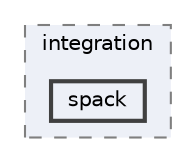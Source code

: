 digraph "/home/ale/sparse-matrix/json/docs/mkdocs/docs/integration/spack"
{
 // LATEX_PDF_SIZE
  bgcolor="transparent";
  edge [fontname=Helvetica,fontsize=10,labelfontname=Helvetica,labelfontsize=10];
  node [fontname=Helvetica,fontsize=10,shape=box,height=0.2,width=0.4];
  compound=true
  subgraph clusterdir_19b36ec3831896adaf9b65df7b7b5c1a {
    graph [ bgcolor="#edf0f7", pencolor="grey50", label="integration", fontname=Helvetica,fontsize=10 style="filled,dashed", URL="dir_19b36ec3831896adaf9b65df7b7b5c1a.html",tooltip=""]
  dir_d50adff398d0a52be87b0a11d5ceb617 [label="spack", fillcolor="#edf0f7", color="grey25", style="filled,bold", URL="dir_d50adff398d0a52be87b0a11d5ceb617.html",tooltip=""];
  }
}
